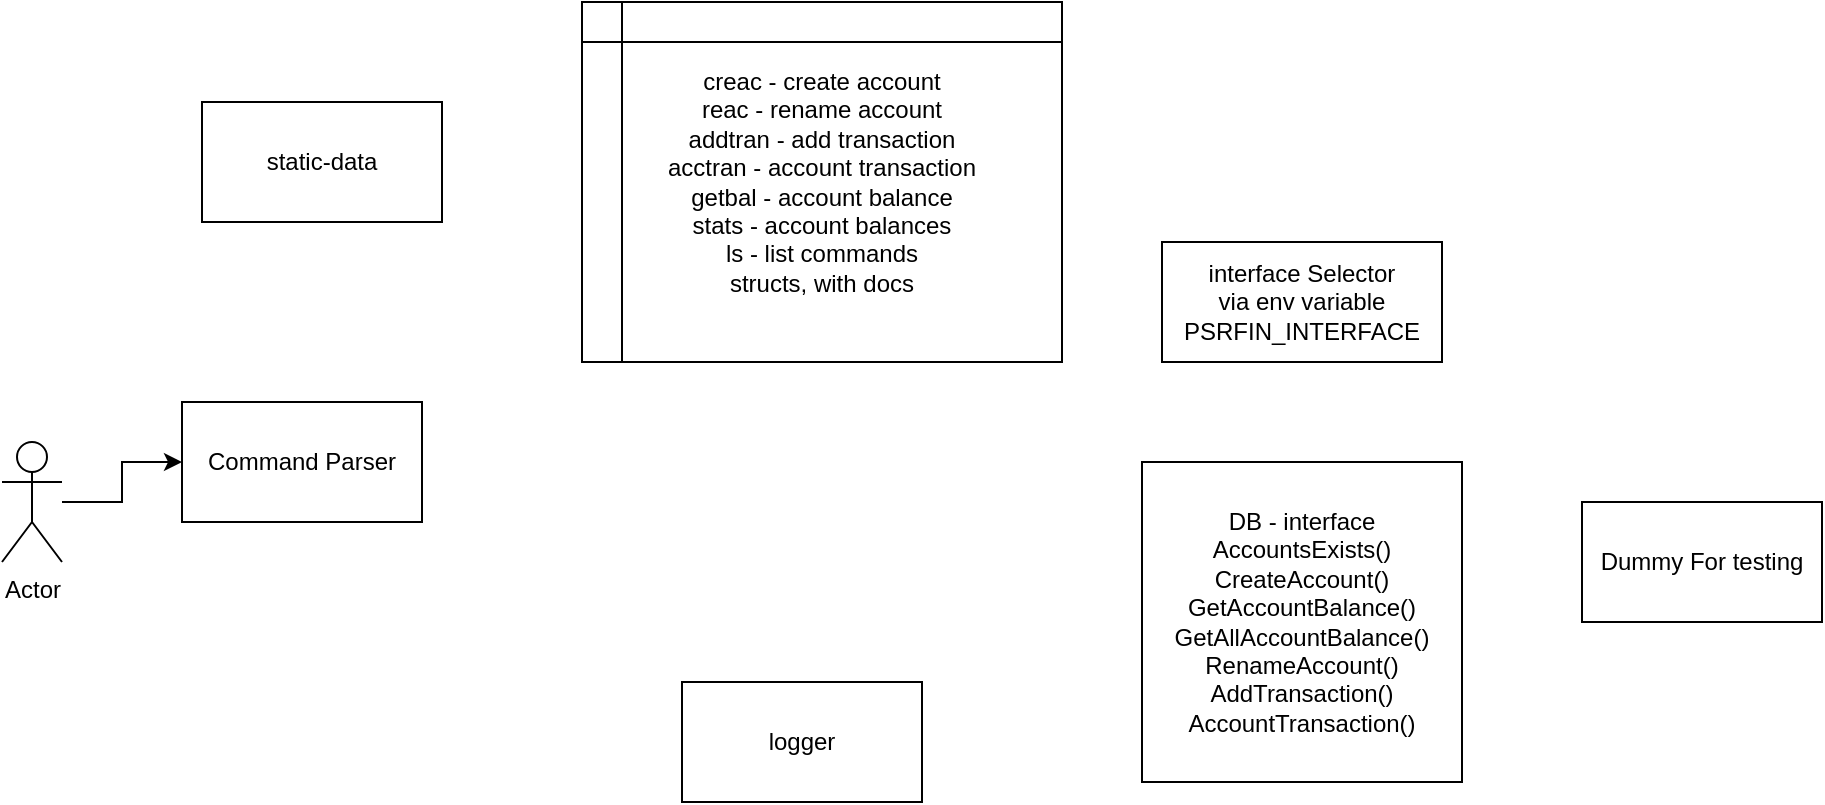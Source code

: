 <mxfile version="14.9.6" type="device" pages="4"><diagram id="C7izSeVoNMairSuBhSFH" name="Design"><mxGraphModel dx="1186" dy="612" grid="1" gridSize="10" guides="1" tooltips="1" connect="1" arrows="1" fold="1" page="1" pageScale="1" pageWidth="827" pageHeight="1169" math="0" shadow="0"><root><mxCell id="SKtG0xh1QnqTl1cTbqG0-0"/><mxCell id="SKtG0xh1QnqTl1cTbqG0-1" parent="SKtG0xh1QnqTl1cTbqG0-0"/><mxCell id="SKtG0xh1QnqTl1cTbqG0-2" value="Command Parser" style="rounded=0;whiteSpace=wrap;html=1;" parent="SKtG0xh1QnqTl1cTbqG0-1" vertex="1"><mxGeometry x="110" y="240" width="120" height="60" as="geometry"/></mxCell><mxCell id="SKtG0xh1QnqTl1cTbqG0-3" value="creac - create account&lt;br&gt;reac - rename account&lt;br&gt;addtran - add transaction&lt;br&gt;acctran - account transaction&lt;br&gt;getbal - account balance&lt;br&gt;stats - account balances&lt;br&gt;ls - list commands&lt;br&gt;structs, with docs" style="shape=internalStorage;whiteSpace=wrap;html=1;backgroundOutline=1;" parent="SKtG0xh1QnqTl1cTbqG0-1" vertex="1"><mxGeometry x="310" y="40" width="240" height="180" as="geometry"/></mxCell><mxCell id="KcUfABPh3sCzwtqaXMU_-0" value="static-data" style="rounded=0;whiteSpace=wrap;html=1;" parent="SKtG0xh1QnqTl1cTbqG0-1" vertex="1"><mxGeometry x="120" y="90" width="120" height="60" as="geometry"/></mxCell><mxCell id="KcUfABPh3sCzwtqaXMU_-2" style="edgeStyle=orthogonalEdgeStyle;rounded=0;orthogonalLoop=1;jettySize=auto;html=1;" parent="SKtG0xh1QnqTl1cTbqG0-1" source="KcUfABPh3sCzwtqaXMU_-1" target="SKtG0xh1QnqTl1cTbqG0-2" edge="1"><mxGeometry relative="1" as="geometry"/></mxCell><mxCell id="KcUfABPh3sCzwtqaXMU_-1" value="Actor" style="shape=umlActor;verticalLabelPosition=bottom;verticalAlign=top;html=1;outlineConnect=0;" parent="SKtG0xh1QnqTl1cTbqG0-1" vertex="1"><mxGeometry x="20" y="260" width="30" height="60" as="geometry"/></mxCell><mxCell id="KcUfABPh3sCzwtqaXMU_-3" value="DB - interface&lt;br&gt;AccountsExists()&lt;br&gt;CreateAccount()&lt;br&gt;GetAccountBalance()&lt;br&gt;GetAllAccountBalance()&lt;br&gt;RenameAccount()&lt;br&gt;AddTransaction()&lt;br&gt;AccountTransaction()&lt;br&gt;" style="whiteSpace=wrap;html=1;aspect=fixed;" parent="SKtG0xh1QnqTl1cTbqG0-1" vertex="1"><mxGeometry x="590" y="270" width="160" height="160" as="geometry"/></mxCell><mxCell id="b0MEcwaaV8HVEV3jVd04-0" value="interface Selector&lt;br&gt;via env variable&lt;br&gt;PSRFIN_INTERFACE" style="rounded=0;whiteSpace=wrap;html=1;" parent="SKtG0xh1QnqTl1cTbqG0-1" vertex="1"><mxGeometry x="600" y="160" width="140" height="60" as="geometry"/></mxCell><mxCell id="b0MEcwaaV8HVEV3jVd04-1" value="logger" style="rounded=0;whiteSpace=wrap;html=1;" parent="SKtG0xh1QnqTl1cTbqG0-1" vertex="1"><mxGeometry x="360" y="380" width="120" height="60" as="geometry"/></mxCell><mxCell id="IK7pzqi8UnuFY0zmni2k-1" value="Dummy For testing" style="rounded=0;whiteSpace=wrap;html=1;" parent="SKtG0xh1QnqTl1cTbqG0-1" vertex="1"><mxGeometry x="810" y="290" width="120" height="60" as="geometry"/></mxCell></root></mxGraphModel></diagram><diagram id="HKGH-cJ5U7z1WbK3QutI" name="pointers"><mxGraphModel dx="1186" dy="725" grid="1" gridSize="10" guides="1" tooltips="1" connect="1" arrows="1" fold="1" page="1" pageScale="1" pageWidth="827" pageHeight="1169" math="0" shadow="0"><root><mxCell id="7FTOfkrb1EjYhWS3VwpA-0"/><mxCell id="7FTOfkrb1EjYhWS3VwpA-1" parent="7FTOfkrb1EjYhWS3VwpA-0"/><mxCell id="7FTOfkrb1EjYhWS3VwpA-2" value="&lt;b&gt;Important Ideas:&lt;br&gt;&lt;/b&gt;1. accounts can not be deleted.&lt;br&gt;2. transactions can not be deleted.&lt;br&gt;3. adjustment via transaction +ve/-ve.&lt;br&gt;4. Account balance can not become -ve" style="rounded=0;whiteSpace=wrap;html=1;align=left;" parent="7FTOfkrb1EjYhWS3VwpA-1" vertex="1"><mxGeometry x="70" y="90" width="250" height="100" as="geometry"/></mxCell><mxCell id="FaFZ3pycSdnMFkzIYetd-0" value="Activities:&lt;br&gt;1. Add commands&lt;br&gt;2. Implement getTransaction" style="rounded=0;whiteSpace=wrap;html=1;" vertex="1" parent="7FTOfkrb1EjYhWS3VwpA-1"><mxGeometry x="390" y="110" width="220" height="60" as="geometry"/></mxCell></root></mxGraphModel></diagram><diagram id="JLAhMNQzTyT5qTQWKMof" name="Archive-LLD"><mxGraphModel dx="1186" dy="1781" grid="1" gridSize="10" guides="1" tooltips="1" connect="1" arrows="1" fold="1" page="1" pageScale="1" pageWidth="827" pageHeight="1169" math="0" shadow="0"><root><mxCell id="hGNX6rLnnjMWMwp5fgwa-0"/><mxCell id="hGNX6rLnnjMWMwp5fgwa-1" parent="hGNX6rLnnjMWMwp5fgwa-0"/><mxCell id="bo_1hyQshSFWZ41gRDlM-5" value="Core" style="rounded=0;whiteSpace=wrap;html=1;verticalAlign=top;" parent="hGNX6rLnnjMWMwp5fgwa-1" vertex="1"><mxGeometry x="20" y="580" width="830" height="810" as="geometry"/></mxCell><mxCell id="bo_1hyQshSFWZ41gRDlM-4" value="DB/Core Interface" style="rounded=0;whiteSpace=wrap;html=1;verticalAlign=top;" parent="hGNX6rLnnjMWMwp5fgwa-1" vertex="1"><mxGeometry x="10" y="180" width="930" height="370" as="geometry"/></mxCell><mxCell id="bo_1hyQshSFWZ41gRDlM-1" value="Types/Data Wrappers" style="rounded=0;whiteSpace=wrap;html=1;verticalAlign=top;" parent="hGNX6rLnnjMWMwp5fgwa-1" vertex="1"><mxGeometry y="-1070" width="800" height="490" as="geometry"/></mxCell><mxCell id="bo_1hyQshSFWZ41gRDlM-0" value="Low level DB APIs" style="rounded=0;whiteSpace=wrap;html=1;horizontal=1;verticalAlign=top;" parent="hGNX6rLnnjMWMwp5fgwa-1" vertex="1"><mxGeometry x="10" y="-455" width="800" height="575" as="geometry"/></mxCell><mxCell id="-F5hIWtHz1NrazbuDl5s-0" value="&lt;b&gt;Transaction&lt;/b&gt;&lt;br&gt;id: int&lt;br&gt;timestamp: TimeStamp&lt;br&gt;transactionVaue: TransactionValue&lt;br&gt;comments: Comments&lt;br&gt;to: *Account&lt;br&gt;from: *Account" style="rounded=0;whiteSpace=wrap;html=1;fillColor=#d5e8d4;strokeColor=#82b366;" parent="hGNX6rLnnjMWMwp5fgwa-1" vertex="1"><mxGeometry x="29" y="-875" width="190" height="120" as="geometry"/></mxCell><mxCell id="lmXseg8YzpKc3TaLewBm-5" value="Account (Struct)&lt;br&gt;name: string&amp;nbsp;&lt;br&gt;value: AccountValue" style="rounded=0;whiteSpace=wrap;html=1;fillColor=#d5e8d4;strokeColor=#82b366;" parent="hGNX6rLnnjMWMwp5fgwa-1" vertex="1"><mxGeometry x="329" y="-850" width="200" height="70" as="geometry"/></mxCell><mxCell id="lmXseg8YzpKc3TaLewBm-6" value="TransactionValue (Struct)&lt;br&gt;value: int&lt;br&gt;currency: Currency&amp;nbsp;" style="rounded=0;whiteSpace=wrap;html=1;fillColor=#d5e8d4;strokeColor=#82b366;" parent="hGNX6rLnnjMWMwp5fgwa-1" vertex="1"><mxGeometry x="539" y="-930" width="200" height="70" as="geometry"/></mxCell><mxCell id="lmXseg8YzpKc3TaLewBm-7" value="Currency(Enum)" style="rounded=0;whiteSpace=wrap;html=1;fillColor=#d5e8d4;strokeColor=#82b366;" parent="hGNX6rLnnjMWMwp5fgwa-1" vertex="1"><mxGeometry x="329" y="-1030" width="200" height="70" as="geometry"/></mxCell><mxCell id="YnQ04s1rttIlmckmibOy-10" style="edgeStyle=orthogonalEdgeStyle;rounded=0;orthogonalLoop=1;jettySize=auto;html=1;" parent="hGNX6rLnnjMWMwp5fgwa-1" source="frwPVv0oRVw93qK2JDt_-2" target="YnQ04s1rttIlmckmibOy-7" edge="1"><mxGeometry relative="1" as="geometry"/></mxCell><mxCell id="frwPVv0oRVw93qK2JDt_-2" value="&lt;b&gt;TransactionManager(I)&lt;br&gt;&lt;/b&gt;createTransaction(Transaction) (Response, error)&lt;br&gt;getTransaction(transactionId int) (Transaction, error)&lt;br&gt;getTransactionsByDate(startdate&amp;nbsp;TimeStamp, enddate&amp;nbsp;TimeStamp) (List[Transaction], error)" style="rounded=0;whiteSpace=wrap;html=1;" parent="hGNX6rLnnjMWMwp5fgwa-1" vertex="1"><mxGeometry x="99" y="960" width="520" height="80" as="geometry"/></mxCell><mxCell id="YnQ04s1rttIlmckmibOy-8" style="edgeStyle=orthogonalEdgeStyle;rounded=0;orthogonalLoop=1;jettySize=auto;html=1;entryX=0;entryY=0.5;entryDx=0;entryDy=0;" parent="hGNX6rLnnjMWMwp5fgwa-1" source="YnQ04s1rttIlmckmibOy-0" target="YnQ04s1rttIlmckmibOy-6" edge="1"><mxGeometry relative="1" as="geometry"/></mxCell><mxCell id="YnQ04s1rttIlmckmibOy-0" value="&lt;b&gt;AccountsManager(I)&lt;br&gt;&lt;/b&gt;createAccount(name) (Response, error)&lt;br&gt;getBalance(name) (AccountValue, error)&lt;br&gt;updateBalance(name,&amp;nbsp;AccountValue) (Response, error)&lt;br&gt;getAccount(name) (Account, error)&lt;br&gt;renameAccount(oldName, newName) (Response, error)" style="rounded=0;whiteSpace=wrap;html=1;fillColor=#d5e8d4;strokeColor=#82b366;" parent="hGNX6rLnnjMWMwp5fgwa-1" vertex="1"><mxGeometry x="110" y="760" width="330" height="100" as="geometry"/></mxCell><mxCell id="YnQ04s1rttIlmckmibOy-6" value="Account Table&lt;br&gt;account_name, timestamp, accountValue" style="rounded=0;whiteSpace=wrap;html=1;fillColor=#d5e8d4;strokeColor=#82b366;" parent="hGNX6rLnnjMWMwp5fgwa-1" vertex="1"><mxGeometry x="600" y="660" width="242" height="60" as="geometry"/></mxCell><mxCell id="YnQ04s1rttIlmckmibOy-7" value="Transaction Table&lt;br&gt;transactionId, timestamp, to, from, comments" style="rounded=0;whiteSpace=wrap;html=1;" parent="hGNX6rLnnjMWMwp5fgwa-1" vertex="1"><mxGeometry x="260" y="1150" width="330" height="60" as="geometry"/></mxCell><mxCell id="YnQ04s1rttIlmckmibOy-9" value="AccountValue (Struct)&lt;br&gt;value: int&lt;br&gt;currency: Currency&amp;nbsp;" style="rounded=0;whiteSpace=wrap;html=1;fillColor=#d5e8d4;strokeColor=#82b366;" parent="hGNX6rLnnjMWMwp5fgwa-1" vertex="1"><mxGeometry x="329" y="-930" width="200" height="70" as="geometry"/></mxCell><mxCell id="SEoanj32ckf1D8AobCXg-0" value="Response(Type string)&lt;br&gt;print()&lt;br&gt;stinger()" style="rounded=0;whiteSpace=wrap;html=1;fillColor=#d5e8d4;strokeColor=#82b366;" parent="hGNX6rLnnjMWMwp5fgwa-1" vertex="1"><mxGeometry x="539" y="-660" width="200" height="70" as="geometry"/></mxCell><mxCell id="SjqLLPPLHTN6e16xPOK6-0" value="TimeStamp(Type string)&lt;br&gt;getTS() TimeStamp&lt;br&gt;GetDate() string&lt;br&gt;validateTS()" style="rounded=0;whiteSpace=wrap;html=1;fillColor=#d5e8d4;strokeColor=#82b366;" parent="hGNX6rLnnjMWMwp5fgwa-1" vertex="1"><mxGeometry x="329" y="-740" width="200" height="70" as="geometry"/></mxCell><mxCell id="-PxzkCx1hR7UUoMOL5vH-0" style="edgeStyle=orthogonalEdgeStyle;rounded=0;orthogonalLoop=1;jettySize=auto;html=1;entryX=0;entryY=0.5;entryDx=0;entryDy=0;dashed=1;" parent="hGNX6rLnnjMWMwp5fgwa-1" source="CV7zwYcKeFd8MiRiVAoW-0" target="YnQ04s1rttIlmckmibOy-0" edge="1"><mxGeometry relative="1" as="geometry"/></mxCell><mxCell id="CV7zwYcKeFd8MiRiVAoW-0" value="&lt;b&gt;AccountsUpdater(C)&lt;/b&gt;&lt;br&gt;updateBalance(name,&amp;nbsp;AccountValue, AccountsManager) (Response, error)" style="rounded=0;whiteSpace=wrap;html=1;" parent="hGNX6rLnnjMWMwp5fgwa-1" vertex="1"><mxGeometry x="99" y="610" width="321" height="80" as="geometry"/></mxCell><mxCell id="GqMXfEgqTMMAfkuQwOdh-3" style="edgeStyle=orthogonalEdgeStyle;rounded=0;orthogonalLoop=1;jettySize=auto;html=1;" parent="hGNX6rLnnjMWMwp5fgwa-1" source="TlKB4B7dq0NlBEfjqtxx-0" target="GqMXfEgqTMMAfkuQwOdh-2" edge="1"><mxGeometry relative="1" as="geometry"/></mxCell><mxCell id="TlKB4B7dq0NlBEfjqtxx-0" value="&lt;b&gt;CommandManager(I)&lt;br&gt;&lt;/b&gt;executeCommand(command Command) (Response, error)&lt;br&gt;&lt;i&gt;- allocate command to transaction manager or accounts manager&lt;br&gt;- validates commands&lt;br&gt;&lt;/i&gt;" style="rounded=0;whiteSpace=wrap;html=1;" parent="hGNX6rLnnjMWMwp5fgwa-1" vertex="1"><mxGeometry x="99" y="1260" width="368" height="80" as="geometry"/></mxCell><mxCell id="arfzNv-VXS6YDO67etap-0" value="Command(Type string)&lt;br&gt;print()&lt;br&gt;stringer()" style="rounded=0;whiteSpace=wrap;html=1;fillColor=#d5e8d4;strokeColor=#82b366;" parent="hGNX6rLnnjMWMwp5fgwa-1" vertex="1"><mxGeometry x="330" y="-660" width="200" height="70" as="geometry"/></mxCell><mxCell id="kRiokKXwMmLSYRsiWrnr-0" value="&lt;b&gt;Exceptions&lt;/b&gt;&lt;br&gt;InvalidCommanException&lt;br&gt;TransactionNotFoundException&lt;br&gt;TransactionCreationException&lt;br&gt;InsufficientBalanceException&lt;br&gt;AccountCreationException&lt;br&gt;AccountNotFoundException&lt;br&gt;AccountUpdateException" style="rounded=0;whiteSpace=wrap;html=1;fillColor=#d5e8d4;strokeColor=#82b366;" parent="hGNX6rLnnjMWMwp5fgwa-1" vertex="1"><mxGeometry x="29" y="-1030" width="250" height="130" as="geometry"/></mxCell><mxCell id="2bpd9unrzw6eZKLGphv0-0" value="Comments(Type string)&lt;br&gt;print()&lt;br&gt;stinger()" style="rounded=0;whiteSpace=wrap;html=1;fillColor=#d5e8d4;strokeColor=#82b366;" parent="hGNX6rLnnjMWMwp5fgwa-1" vertex="1"><mxGeometry x="539" y="-740" width="200" height="70" as="geometry"/></mxCell><mxCell id="GqMXfEgqTMMAfkuQwOdh-0" value="&lt;span style=&quot;font-weight: normal&quot;&gt;Implementation&lt;/span&gt;" style="rounded=0;whiteSpace=wrap;html=1;fontStyle=1;fillColor=#fff2cc;strokeColor=#d6b656;" parent="hGNX6rLnnjMWMwp5fgwa-1" vertex="1"><mxGeometry x="456" y="735" width="165" height="50" as="geometry"/></mxCell><mxCell id="GqMXfEgqTMMAfkuQwOdh-1" value="Implementation" style="rounded=0;whiteSpace=wrap;html=1;" parent="hGNX6rLnnjMWMwp5fgwa-1" vertex="1"><mxGeometry x="330" y="1070" width="165" height="50" as="geometry"/></mxCell><mxCell id="GqMXfEgqTMMAfkuQwOdh-2" value="Command&lt;br&gt;specific &lt;br&gt;Implementation" style="rounded=0;whiteSpace=wrap;html=1;" parent="hGNX6rLnnjMWMwp5fgwa-1" vertex="1"><mxGeometry x="540" y="1300" width="165" height="50" as="geometry"/></mxCell><mxCell id="Eaq4y0cqgMb6EanvRjNy-8" style="edgeStyle=orthogonalEdgeStyle;rounded=0;orthogonalLoop=1;jettySize=auto;html=1;exitX=1;exitY=0.5;exitDx=0;exitDy=0;" parent="hGNX6rLnnjMWMwp5fgwa-1" source="Eaq4y0cqgMb6EanvRjNy-0" target="Eaq4y0cqgMb6EanvRjNy-2" edge="1"><mxGeometry relative="1" as="geometry"/></mxCell><mxCell id="Eaq4y0cqgMb6EanvRjNy-0" value="&lt;b&gt;AccountsTableReader(I)&lt;br&gt;&lt;/b&gt;AccountsTableRead(account_name) (*sql.Rows, error)&lt;br&gt;" style="rounded=0;whiteSpace=wrap;html=1;" parent="hGNX6rLnnjMWMwp5fgwa-1" vertex="1"><mxGeometry x="39" y="-300" width="321" height="80" as="geometry"/></mxCell><mxCell id="Eaq4y0cqgMb6EanvRjNy-9" style="edgeStyle=orthogonalEdgeStyle;rounded=0;orthogonalLoop=1;jettySize=auto;html=1;entryX=0;entryY=0.25;entryDx=0;entryDy=0;" parent="hGNX6rLnnjMWMwp5fgwa-1" source="Eaq4y0cqgMb6EanvRjNy-1" target="Eaq4y0cqgMb6EanvRjNy-3" edge="1"><mxGeometry relative="1" as="geometry"/></mxCell><mxCell id="Eaq4y0cqgMb6EanvRjNy-1" value="&lt;b&gt;AccountsTableWriter(I)&lt;br&gt;&lt;/b&gt;AccountsTableWrite(account_name, value int) (bool, error)" style="rounded=0;whiteSpace=wrap;html=1;" parent="hGNX6rLnnjMWMwp5fgwa-1" vertex="1"><mxGeometry x="39" y="-180" width="371" height="70" as="geometry"/></mxCell><mxCell id="Eaq4y0cqgMb6EanvRjNy-2" value="&lt;span style=&quot;font-weight: normal&quot;&gt;DB Specific &lt;br&gt;Implementation&lt;/span&gt;" style="rounded=0;whiteSpace=wrap;html=1;fontStyle=1" parent="hGNX6rLnnjMWMwp5fgwa-1" vertex="1"><mxGeometry x="460" y="-285" width="165" height="50" as="geometry"/></mxCell><mxCell id="Eaq4y0cqgMb6EanvRjNy-3" value="&lt;span style=&quot;font-weight: normal&quot;&gt;DB Specific &lt;br&gt;Implementation&lt;/span&gt;" style="rounded=0;whiteSpace=wrap;html=1;fontStyle=1" parent="hGNX6rLnnjMWMwp5fgwa-1" vertex="1"><mxGeometry x="470" y="-190" width="165" height="50" as="geometry"/></mxCell><mxCell id="Eaq4y0cqgMb6EanvRjNy-10" style="edgeStyle=orthogonalEdgeStyle;rounded=0;orthogonalLoop=1;jettySize=auto;html=1;" parent="hGNX6rLnnjMWMwp5fgwa-1" source="Eaq4y0cqgMb6EanvRjNy-4" target="Eaq4y0cqgMb6EanvRjNy-6" edge="1"><mxGeometry relative="1" as="geometry"/></mxCell><mxCell id="Eaq4y0cqgMb6EanvRjNy-4" value="&lt;b&gt;TransactionTableReader(I)&lt;br&gt;&lt;/b&gt;TransactionTableReadById(transaction_id) (*sql.Rows, error)&lt;br&gt;TransactionTableReadAll(start_date, end_date) (*sql.Rows, error)" style="rounded=0;whiteSpace=wrap;html=1;" parent="hGNX6rLnnjMWMwp5fgwa-1" vertex="1"><mxGeometry x="39" y="-90" width="371" height="80" as="geometry"/></mxCell><mxCell id="Eaq4y0cqgMb6EanvRjNy-11" style="edgeStyle=orthogonalEdgeStyle;rounded=0;orthogonalLoop=1;jettySize=auto;html=1;entryX=0;entryY=0.25;entryDx=0;entryDy=0;" parent="hGNX6rLnnjMWMwp5fgwa-1" source="Eaq4y0cqgMb6EanvRjNy-5" target="Eaq4y0cqgMb6EanvRjNy-7" edge="1"><mxGeometry relative="1" as="geometry"/></mxCell><mxCell id="Eaq4y0cqgMb6EanvRjNy-5" value="&lt;b&gt;TransactionTableWriter(I)&lt;br&gt;&lt;/b&gt;TransactionTableWrite(transaction_id, value int, comments, to string, from string) (bool, error)" style="rounded=0;whiteSpace=wrap;html=1;" parent="hGNX6rLnnjMWMwp5fgwa-1" vertex="1"><mxGeometry x="20" y="20" width="531" height="70" as="geometry"/></mxCell><mxCell id="Eaq4y0cqgMb6EanvRjNy-6" value="&lt;span style=&quot;font-weight: normal&quot;&gt;DB Specific &lt;br&gt;Implementation&lt;/span&gt;" style="rounded=0;whiteSpace=wrap;html=1;fontStyle=1" parent="hGNX6rLnnjMWMwp5fgwa-1" vertex="1"><mxGeometry x="460" y="-75" width="165" height="50" as="geometry"/></mxCell><mxCell id="Eaq4y0cqgMb6EanvRjNy-7" value="&lt;span style=&quot;font-weight: normal&quot;&gt;DB Specific &lt;br&gt;Implementation&lt;/span&gt;" style="rounded=0;whiteSpace=wrap;html=1;fontStyle=1" parent="hGNX6rLnnjMWMwp5fgwa-1" vertex="1"><mxGeometry x="617" y="20" width="165" height="50" as="geometry"/></mxCell><mxCell id="Cgf3q7-4PYrAycrAwdVP-0" style="edgeStyle=orthogonalEdgeStyle;rounded=0;orthogonalLoop=1;jettySize=auto;html=1;exitX=1;exitY=0.5;exitDx=0;exitDy=0;" parent="hGNX6rLnnjMWMwp5fgwa-1" source="Cgf3q7-4PYrAycrAwdVP-1" target="Cgf3q7-4PYrAycrAwdVP-2" edge="1"><mxGeometry relative="1" as="geometry"/></mxCell><mxCell id="Cgf3q7-4PYrAycrAwdVP-1" value="&lt;b&gt;DbConnApi(I)&lt;br&gt;&lt;/b&gt;GetConnection() (*sql.DB, error)" style="rounded=0;whiteSpace=wrap;html=1;" parent="hGNX6rLnnjMWMwp5fgwa-1" vertex="1"><mxGeometry x="39" y="-410" width="321" height="80" as="geometry"/></mxCell><mxCell id="Cgf3q7-4PYrAycrAwdVP-2" value="&lt;span style=&quot;font-weight: normal&quot;&gt;DB Specific &lt;br&gt;Implementation&lt;/span&gt;" style="rounded=0;whiteSpace=wrap;html=1;fontStyle=1" parent="hGNX6rLnnjMWMwp5fgwa-1" vertex="1"><mxGeometry x="460" y="-395" width="165" height="50" as="geometry"/></mxCell><mxCell id="bo_1hyQshSFWZ41gRDlM-2" value="&lt;b&gt;DbObjectInterface&lt;br&gt;&lt;/b&gt;createTransactionObject(row *sql.Row) *Transaction&lt;br&gt;createAccountsObject(row *sql.Row) *Account&lt;br&gt;createTransactionSqlObject(trans *Transaction) *sql.Row&lt;br&gt;createAccountsSqlObject(acc *Account)&amp;nbsp; *sql.Row" style="rounded=0;whiteSpace=wrap;html=1;verticalAlign=top;" parent="hGNX6rLnnjMWMwp5fgwa-1" vertex="1"><mxGeometry x="40" y="210" width="381" height="80" as="geometry"/></mxCell><mxCell id="B8Ql8aeDQS52HPOxWBNb-2" style="edgeStyle=orthogonalEdgeStyle;rounded=0;orthogonalLoop=1;jettySize=auto;html=1;" parent="hGNX6rLnnjMWMwp5fgwa-1" source="bo_1hyQshSFWZ41gRDlM-3" target="B8Ql8aeDQS52HPOxWBNb-1" edge="1"><mxGeometry relative="1" as="geometry"/></mxCell><mxCell id="bo_1hyQshSFWZ41gRDlM-3" value="&lt;b&gt;DbManagerApi(I)&lt;br&gt;&lt;/b&gt;ReadAccountsTable(account_name) *Account&lt;br&gt;WriteAccountsTable(*Account) int&lt;br&gt;ReadTransactionTableId(id) *Transaction&lt;br&gt;ReadTransactionTableData(start_date, end_date) *Transaction[]&lt;br&gt;WriteTransactionTable(*Transaction) int" style="rounded=0;whiteSpace=wrap;html=1;verticalAlign=top;fillColor=#d5e8d4;strokeColor=#82b366;" parent="hGNX6rLnnjMWMwp5fgwa-1" vertex="1"><mxGeometry x="39" y="320" width="390" height="100" as="geometry"/></mxCell><mxCell id="B8Ql8aeDQS52HPOxWBNb-0" value="&lt;b&gt;InterfaceObject(C)&lt;br&gt;&lt;/b&gt;getInterfaceObject()" style="rounded=0;whiteSpace=wrap;html=1;verticalAlign=top;fillColor=#d5e8d4;strokeColor=#82b366;" parent="hGNX6rLnnjMWMwp5fgwa-1" vertex="1"><mxGeometry x="230" y="440" width="120" height="60" as="geometry"/></mxCell><mxCell id="B8Ql8aeDQS52HPOxWBNb-1" value="&lt;span style=&quot;font-weight: normal&quot;&gt;Implementation&lt;br&gt;&lt;i&gt;(test with dummy)&lt;/i&gt;&lt;br&gt;&lt;/span&gt;" style="rounded=0;whiteSpace=wrap;html=1;fontStyle=1;fillColor=#d5e8d4;strokeColor=#82b366;" parent="hGNX6rLnnjMWMwp5fgwa-1" vertex="1"><mxGeometry x="510" y="320" width="165" height="50" as="geometry"/></mxCell></root></mxGraphModel></diagram><diagram id="Vb-tk30ftw8vMjBTLNLV" name="Archive - HLD"><mxGraphModel dx="1186" dy="612" grid="1" gridSize="10" guides="1" tooltips="1" connect="1" arrows="1" fold="1" page="1" pageScale="1" pageWidth="827" pageHeight="1169" math="0" shadow="0"><root><mxCell id="0"/><mxCell id="1" parent="0"/><mxCell id="M7VsPgKbZLjRZmRRYbGa-11" value="Architecture Pattern" style="rounded=0;whiteSpace=wrap;html=1;verticalAlign=top;" parent="1" vertex="1"><mxGeometry x="80" y="770" width="710" height="170" as="geometry"/></mxCell><mxCell id="-_7C8Q36fpUBjQMdAk2E-4" style="edgeStyle=orthogonalEdgeStyle;rounded=0;orthogonalLoop=1;jettySize=auto;html=1;" parent="1" source="-_7C8Q36fpUBjQMdAk2E-1" target="-_7C8Q36fpUBjQMdAk2E-3" edge="1"><mxGeometry relative="1" as="geometry"/></mxCell><mxCell id="-_7C8Q36fpUBjQMdAk2E-5" value="1. Add Transaction&lt;br&gt;or 2. Check Transaction(s)&lt;br&gt;or 3. Check Account Status&amp;nbsp;" style="edgeLabel;html=1;align=center;verticalAlign=middle;resizable=0;points=[];" parent="-_7C8Q36fpUBjQMdAk2E-4" vertex="1" connectable="0"><mxGeometry x="-0.056" y="-2" relative="1" as="geometry"><mxPoint as="offset"/></mxGeometry></mxCell><mxCell id="-_7C8Q36fpUBjQMdAk2E-1" value="user" style="shape=umlActor;verticalLabelPosition=bottom;verticalAlign=top;html=1;outlineConnect=0;" parent="1" vertex="1"><mxGeometry x="290" y="290" width="30" height="60" as="geometry"/></mxCell><mxCell id="9gveYvl_sBy4bHLRtzPe-2" style="edgeStyle=orthogonalEdgeStyle;rounded=0;orthogonalLoop=1;jettySize=auto;html=1;entryX=0;entryY=0.5;entryDx=0;entryDy=0;exitX=1.008;exitY=0.617;exitDx=0;exitDy=0;exitPerimeter=0;" parent="1" source="vs-Q7AdigIMnLLfjl2sd-1" target="9gveYvl_sBy4bHLRtzPe-1" edge="1"><mxGeometry relative="1" as="geometry"/></mxCell><mxCell id="9gveYvl_sBy4bHLRtzPe-3" value="1 or 2" style="edgeLabel;html=1;align=center;verticalAlign=middle;resizable=0;points=[];" parent="9gveYvl_sBy4bHLRtzPe-2" vertex="1" connectable="0"><mxGeometry x="-0.2" y="2" relative="1" as="geometry"><mxPoint as="offset"/></mxGeometry></mxCell><mxCell id="-dZwcNlI9GDMZUsrCV7k-7" style="edgeStyle=orthogonalEdgeStyle;rounded=0;orthogonalLoop=1;jettySize=auto;html=1;entryX=0;entryY=0.5;entryDx=0;entryDy=0;" parent="1" source="vs-Q7AdigIMnLLfjl2sd-1" target="-dZwcNlI9GDMZUsrCV7k-2" edge="1"><mxGeometry relative="1" as="geometry"><Array as="points"><mxPoint x="350" y="540"/><mxPoint x="385" y="540"/><mxPoint x="385" y="520"/></Array></mxGeometry></mxCell><mxCell id="-dZwcNlI9GDMZUsrCV7k-8" value="3" style="edgeLabel;html=1;align=center;verticalAlign=middle;resizable=0;points=[];" parent="-dZwcNlI9GDMZUsrCV7k-7" vertex="1" connectable="0"><mxGeometry x="-0.082" y="2" relative="1" as="geometry"><mxPoint as="offset"/></mxGeometry></mxCell><mxCell id="vs-Q7AdigIMnLLfjl2sd-2" style="edgeStyle=orthogonalEdgeStyle;rounded=0;orthogonalLoop=1;jettySize=auto;html=1;entryX=0.608;entryY=-0.017;entryDx=0;entryDy=0;entryPerimeter=0;" parent="1" source="-_7C8Q36fpUBjQMdAk2E-3" target="vs-Q7AdigIMnLLfjl2sd-1" edge="1"><mxGeometry relative="1" as="geometry"><mxPoint x="340" y="510" as="targetPoint"/><Array as="points"><mxPoint x="210" y="400"/><mxPoint x="343" y="400"/></Array></mxGeometry></mxCell><mxCell id="-_7C8Q36fpUBjQMdAk2E-3" value="Main" style="rounded=0;whiteSpace=wrap;html=1;fillColor=#e1d5e7;strokeColor=#9673a6;" parent="1" vertex="1"><mxGeometry x="130" y="440" width="120" height="60" as="geometry"/></mxCell><mxCell id="-dZwcNlI9GDMZUsrCV7k-3" style="edgeStyle=orthogonalEdgeStyle;rounded=0;orthogonalLoop=1;jettySize=auto;html=1;entryX=0.5;entryY=1;entryDx=0;entryDy=0;" parent="1" source="9gveYvl_sBy4bHLRtzPe-1" target="-dZwcNlI9GDMZUsrCV7k-1" edge="1"><mxGeometry relative="1" as="geometry"/></mxCell><mxCell id="-dZwcNlI9GDMZUsrCV7k-5" style="edgeStyle=orthogonalEdgeStyle;rounded=0;orthogonalLoop=1;jettySize=auto;html=1;entryX=0;entryY=0;entryDx=0;entryDy=52.5;entryPerimeter=0;" parent="1" source="9gveYvl_sBy4bHLRtzPe-1" target="-dZwcNlI9GDMZUsrCV7k-4" edge="1"><mxGeometry relative="1" as="geometry"><Array as="points"><mxPoint x="600" y="390"/><mxPoint x="600" y="433"/></Array></mxGeometry></mxCell><mxCell id="9gveYvl_sBy4bHLRtzPe-1" value="TransactionManager" style="rounded=0;whiteSpace=wrap;html=1;fillColor=#e1d5e7;strokeColor=#9673a6;" parent="1" vertex="1"><mxGeometry x="440" y="340" width="120" height="60" as="geometry"/></mxCell><mxCell id="-dZwcNlI9GDMZUsrCV7k-6" style="edgeStyle=orthogonalEdgeStyle;rounded=0;orthogonalLoop=1;jettySize=auto;html=1;entryX=1;entryY=0.75;entryDx=0;entryDy=0;" parent="1" source="-dZwcNlI9GDMZUsrCV7k-1" target="-dZwcNlI9GDMZUsrCV7k-2" edge="1"><mxGeometry relative="1" as="geometry"><Array as="points"><mxPoint x="780" y="300"/><mxPoint x="780" y="535"/></Array></mxGeometry></mxCell><mxCell id="ebMUpn-zs8xRtVyIjCLz-2" value="Update &lt;br&gt;Balance &lt;br&gt;operations" style="edgeLabel;html=1;align=center;verticalAlign=middle;resizable=0;points=[];" parent="-dZwcNlI9GDMZUsrCV7k-6" vertex="1" connectable="0"><mxGeometry x="-0.189" y="-2" relative="1" as="geometry"><mxPoint as="offset"/></mxGeometry></mxCell><mxCell id="-dZwcNlI9GDMZUsrCV7k-1" value="AccountsUpdater" style="rounded=0;whiteSpace=wrap;html=1;fillColor=#e1d5e7;strokeColor=#9673a6;" parent="1" vertex="1"><mxGeometry x="590" y="270" width="120" height="60" as="geometry"/></mxCell><mxCell id="ebMUpn-zs8xRtVyIjCLz-1" style="edgeStyle=orthogonalEdgeStyle;rounded=0;orthogonalLoop=1;jettySize=auto;html=1;" parent="1" source="-dZwcNlI9GDMZUsrCV7k-2" target="-dZwcNlI9GDMZUsrCV7k-9" edge="1"><mxGeometry relative="1" as="geometry"><Array as="points"><mxPoint x="500" y="610"/></Array></mxGeometry></mxCell><mxCell id="-dZwcNlI9GDMZUsrCV7k-2" value="AccountsManager" style="rounded=0;whiteSpace=wrap;html=1;fillColor=#e1d5e7;strokeColor=#9673a6;" parent="1" vertex="1"><mxGeometry x="440" y="490" width="120" height="60" as="geometry"/></mxCell><mxCell id="-dZwcNlI9GDMZUsrCV7k-4" value="trans DB" style="shape=cylinder3;whiteSpace=wrap;html=1;boundedLbl=1;backgroundOutline=1;size=15;align=left;" parent="1" vertex="1"><mxGeometry x="640" y="380" width="60" height="80" as="geometry"/></mxCell><mxCell id="-dZwcNlI9GDMZUsrCV7k-9" value="Accounts DB" style="shape=cylinder3;whiteSpace=wrap;html=1;boundedLbl=1;backgroundOutline=1;size=15;align=left;" parent="1" vertex="1"><mxGeometry x="650" y="560" width="60" height="80" as="geometry"/></mxCell><mxCell id="vs-Q7AdigIMnLLfjl2sd-1" value="CommandManager" style="rounded=0;whiteSpace=wrap;html=1;fillColor=#e1d5e7;strokeColor=#9673a6;" parent="1" vertex="1"><mxGeometry x="270" y="440" width="120" height="60" as="geometry"/></mxCell><mxCell id="M7VsPgKbZLjRZmRRYbGa-5" style="edgeStyle=orthogonalEdgeStyle;rounded=0;orthogonalLoop=1;jettySize=auto;html=1;exitX=1;exitY=0.5;exitDx=0;exitDy=0;entryX=0;entryY=0.5;entryDx=0;entryDy=0;" parent="1" source="M7VsPgKbZLjRZmRRYbGa-1" target="M7VsPgKbZLjRZmRRYbGa-2" edge="1"><mxGeometry relative="1" as="geometry"/></mxCell><mxCell id="M7VsPgKbZLjRZmRRYbGa-1" value="Core" style="rounded=0;whiteSpace=wrap;html=1;verticalAlign=top;" parent="1" vertex="1"><mxGeometry x="110" y="830" width="120" height="60" as="geometry"/></mxCell><mxCell id="M7VsPgKbZLjRZmRRYbGa-6" style="edgeStyle=orthogonalEdgeStyle;rounded=0;orthogonalLoop=1;jettySize=auto;html=1;exitX=1;exitY=0.5;exitDx=0;exitDy=0;" parent="1" source="M7VsPgKbZLjRZmRRYbGa-2" target="M7VsPgKbZLjRZmRRYbGa-3" edge="1"><mxGeometry relative="1" as="geometry"/></mxCell><mxCell id="M7VsPgKbZLjRZmRRYbGa-10" style="edgeStyle=orthogonalEdgeStyle;rounded=0;orthogonalLoop=1;jettySize=auto;html=1;" parent="1" source="M7VsPgKbZLjRZmRRYbGa-2" target="M7VsPgKbZLjRZmRRYbGa-1" edge="1"><mxGeometry relative="1" as="geometry"/></mxCell><mxCell id="M7VsPgKbZLjRZmRRYbGa-2" value="Interface API" style="rounded=0;whiteSpace=wrap;html=1;verticalAlign=top;" parent="1" vertex="1"><mxGeometry x="300" y="830" width="120" height="60" as="geometry"/></mxCell><mxCell id="M7VsPgKbZLjRZmRRYbGa-7" style="edgeStyle=orthogonalEdgeStyle;rounded=0;orthogonalLoop=1;jettySize=auto;html=1;entryX=0;entryY=0;entryDx=0;entryDy=45;entryPerimeter=0;" parent="1" source="M7VsPgKbZLjRZmRRYbGa-3" target="M7VsPgKbZLjRZmRRYbGa-4" edge="1"><mxGeometry relative="1" as="geometry"/></mxCell><mxCell id="M7VsPgKbZLjRZmRRYbGa-9" style="edgeStyle=orthogonalEdgeStyle;rounded=0;orthogonalLoop=1;jettySize=auto;html=1;exitX=0;exitY=0.25;exitDx=0;exitDy=0;entryX=1;entryY=0.25;entryDx=0;entryDy=0;" parent="1" source="M7VsPgKbZLjRZmRRYbGa-3" target="M7VsPgKbZLjRZmRRYbGa-2" edge="1"><mxGeometry relative="1" as="geometry"/></mxCell><mxCell id="M7VsPgKbZLjRZmRRYbGa-3" value="Low Lever API" style="rounded=0;whiteSpace=wrap;html=1;verticalAlign=top;" parent="1" vertex="1"><mxGeometry x="470" y="830" width="120" height="60" as="geometry"/></mxCell><mxCell id="M7VsPgKbZLjRZmRRYbGa-8" style="edgeStyle=orthogonalEdgeStyle;rounded=0;orthogonalLoop=1;jettySize=auto;html=1;entryX=1;entryY=0.25;entryDx=0;entryDy=0;" parent="1" source="M7VsPgKbZLjRZmRRYbGa-4" target="M7VsPgKbZLjRZmRRYbGa-3" edge="1"><mxGeometry relative="1" as="geometry"/></mxCell><mxCell id="M7VsPgKbZLjRZmRRYbGa-4" value="DB" style="shape=cylinder3;whiteSpace=wrap;html=1;boundedLbl=1;backgroundOutline=1;size=15;verticalAlign=top;" parent="1" vertex="1"><mxGeometry x="670" y="820" width="40" height="70" as="geometry"/></mxCell></root></mxGraphModel></diagram></mxfile>